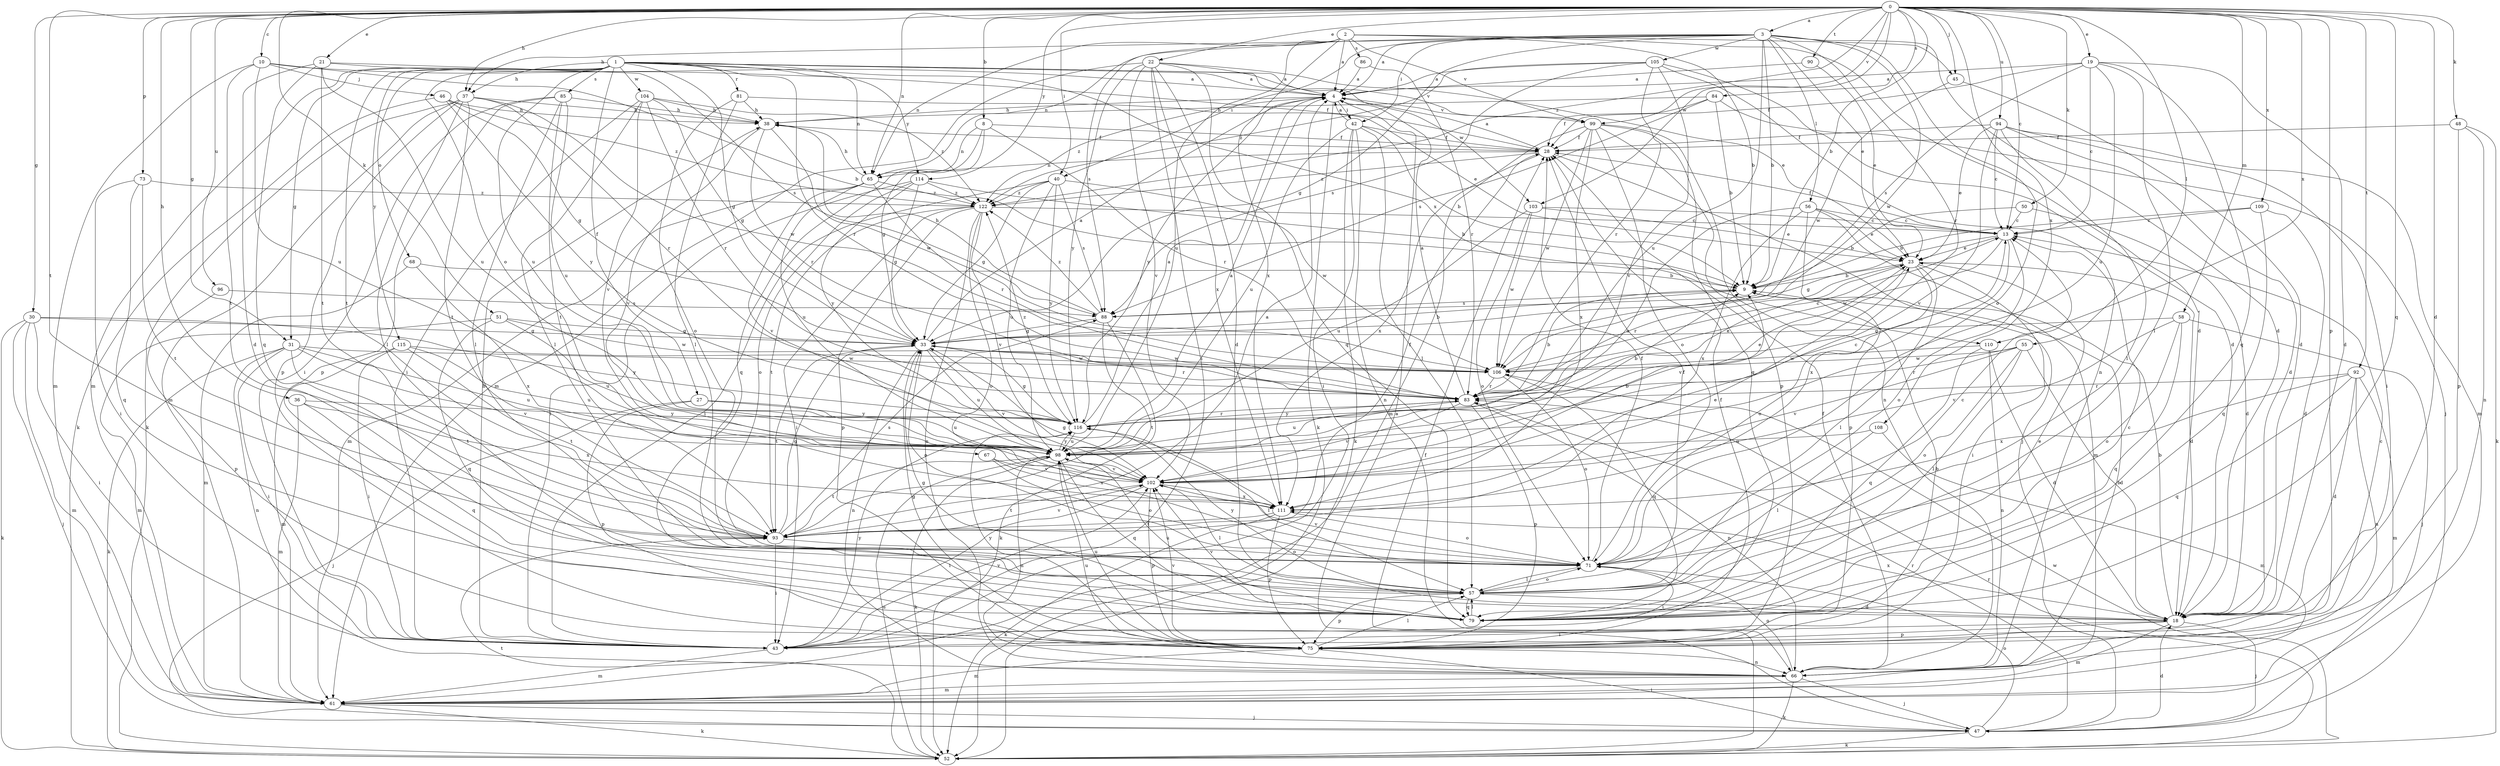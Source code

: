 strict digraph  {
0;
1;
2;
3;
4;
8;
9;
10;
13;
18;
19;
21;
22;
23;
27;
28;
30;
31;
33;
36;
37;
38;
40;
42;
43;
45;
46;
47;
48;
50;
51;
52;
55;
56;
57;
58;
61;
65;
66;
67;
68;
71;
73;
75;
79;
81;
83;
84;
85;
86;
88;
90;
92;
93;
94;
96;
98;
99;
102;
103;
104;
105;
106;
108;
109;
110;
111;
114;
115;
116;
122;
0 -> 3  [label=a];
0 -> 8  [label=b];
0 -> 9  [label=b];
0 -> 10  [label=c];
0 -> 13  [label=c];
0 -> 18  [label=d];
0 -> 19  [label=e];
0 -> 21  [label=e];
0 -> 22  [label=e];
0 -> 30  [label=g];
0 -> 31  [label=g];
0 -> 36  [label=h];
0 -> 37  [label=h];
0 -> 40  [label=i];
0 -> 45  [label=j];
0 -> 48  [label=k];
0 -> 50  [label=k];
0 -> 51  [label=k];
0 -> 55  [label=l];
0 -> 58  [label=m];
0 -> 65  [label=n];
0 -> 73  [label=p];
0 -> 75  [label=p];
0 -> 79  [label=q];
0 -> 84  [label=s];
0 -> 90  [label=t];
0 -> 92  [label=t];
0 -> 93  [label=t];
0 -> 94  [label=u];
0 -> 96  [label=u];
0 -> 99  [label=v];
0 -> 103  [label=w];
0 -> 108  [label=x];
0 -> 109  [label=x];
0 -> 110  [label=x];
0 -> 114  [label=y];
0 -> 122  [label=z];
1 -> 4  [label=a];
1 -> 27  [label=f];
1 -> 31  [label=g];
1 -> 33  [label=g];
1 -> 37  [label=h];
1 -> 61  [label=m];
1 -> 65  [label=n];
1 -> 67  [label=o];
1 -> 68  [label=o];
1 -> 81  [label=r];
1 -> 83  [label=r];
1 -> 85  [label=s];
1 -> 93  [label=t];
1 -> 98  [label=u];
1 -> 99  [label=v];
1 -> 103  [label=w];
1 -> 104  [label=w];
1 -> 110  [label=x];
1 -> 114  [label=y];
1 -> 115  [label=y];
2 -> 4  [label=a];
2 -> 9  [label=b];
2 -> 18  [label=d];
2 -> 45  [label=j];
2 -> 65  [label=n];
2 -> 86  [label=s];
2 -> 88  [label=s];
2 -> 98  [label=u];
2 -> 99  [label=v];
2 -> 111  [label=x];
3 -> 4  [label=a];
3 -> 9  [label=b];
3 -> 18  [label=d];
3 -> 23  [label=e];
3 -> 33  [label=g];
3 -> 37  [label=h];
3 -> 40  [label=i];
3 -> 42  [label=i];
3 -> 56  [label=l];
3 -> 65  [label=n];
3 -> 71  [label=o];
3 -> 83  [label=r];
3 -> 98  [label=u];
3 -> 105  [label=w];
3 -> 106  [label=w];
4 -> 38  [label=h];
4 -> 42  [label=i];
4 -> 52  [label=k];
4 -> 99  [label=v];
4 -> 116  [label=y];
4 -> 122  [label=z];
8 -> 28  [label=f];
8 -> 33  [label=g];
8 -> 65  [label=n];
8 -> 79  [label=q];
8 -> 83  [label=r];
9 -> 88  [label=s];
10 -> 9  [label=b];
10 -> 28  [label=f];
10 -> 46  [label=j];
10 -> 61  [label=m];
10 -> 93  [label=t];
10 -> 98  [label=u];
13 -> 23  [label=e];
13 -> 28  [label=f];
13 -> 33  [label=g];
13 -> 71  [label=o];
13 -> 106  [label=w];
13 -> 111  [label=x];
18 -> 9  [label=b];
18 -> 43  [label=i];
18 -> 47  [label=j];
18 -> 61  [label=m];
18 -> 75  [label=p];
18 -> 111  [label=x];
19 -> 4  [label=a];
19 -> 13  [label=c];
19 -> 18  [label=d];
19 -> 28  [label=f];
19 -> 57  [label=l];
19 -> 79  [label=q];
19 -> 88  [label=s];
19 -> 98  [label=u];
21 -> 4  [label=a];
21 -> 18  [label=d];
21 -> 79  [label=q];
21 -> 88  [label=s];
21 -> 93  [label=t];
21 -> 98  [label=u];
22 -> 4  [label=a];
22 -> 18  [label=d];
22 -> 23  [label=e];
22 -> 43  [label=i];
22 -> 61  [label=m];
22 -> 79  [label=q];
22 -> 102  [label=v];
22 -> 111  [label=x];
22 -> 116  [label=y];
23 -> 9  [label=b];
23 -> 18  [label=d];
23 -> 43  [label=i];
23 -> 57  [label=l];
23 -> 71  [label=o];
23 -> 83  [label=r];
23 -> 102  [label=v];
27 -> 47  [label=j];
27 -> 75  [label=p];
27 -> 98  [label=u];
27 -> 116  [label=y];
28 -> 4  [label=a];
28 -> 47  [label=j];
28 -> 65  [label=n];
28 -> 111  [label=x];
28 -> 122  [label=z];
30 -> 33  [label=g];
30 -> 43  [label=i];
30 -> 47  [label=j];
30 -> 52  [label=k];
30 -> 61  [label=m];
30 -> 116  [label=y];
31 -> 43  [label=i];
31 -> 52  [label=k];
31 -> 66  [label=n];
31 -> 93  [label=t];
31 -> 98  [label=u];
31 -> 102  [label=v];
31 -> 106  [label=w];
33 -> 4  [label=a];
33 -> 9  [label=b];
33 -> 66  [label=n];
33 -> 71  [label=o];
33 -> 83  [label=r];
33 -> 93  [label=t];
33 -> 98  [label=u];
33 -> 102  [label=v];
33 -> 106  [label=w];
36 -> 61  [label=m];
36 -> 79  [label=q];
36 -> 111  [label=x];
36 -> 116  [label=y];
37 -> 38  [label=h];
37 -> 52  [label=k];
37 -> 57  [label=l];
37 -> 61  [label=m];
37 -> 75  [label=p];
37 -> 83  [label=r];
37 -> 93  [label=t];
37 -> 106  [label=w];
38 -> 28  [label=f];
38 -> 83  [label=r];
38 -> 102  [label=v];
38 -> 106  [label=w];
40 -> 33  [label=g];
40 -> 43  [label=i];
40 -> 88  [label=s];
40 -> 98  [label=u];
40 -> 106  [label=w];
40 -> 116  [label=y];
40 -> 122  [label=z];
42 -> 4  [label=a];
42 -> 9  [label=b];
42 -> 28  [label=f];
42 -> 43  [label=i];
42 -> 52  [label=k];
42 -> 57  [label=l];
42 -> 66  [label=n];
42 -> 98  [label=u];
43 -> 38  [label=h];
43 -> 61  [label=m];
43 -> 102  [label=v];
43 -> 116  [label=y];
45 -> 18  [label=d];
45 -> 106  [label=w];
46 -> 33  [label=g];
46 -> 38  [label=h];
46 -> 52  [label=k];
46 -> 116  [label=y];
46 -> 122  [label=z];
47 -> 4  [label=a];
47 -> 18  [label=d];
47 -> 52  [label=k];
47 -> 71  [label=o];
47 -> 83  [label=r];
48 -> 28  [label=f];
48 -> 52  [label=k];
48 -> 66  [label=n];
48 -> 75  [label=p];
50 -> 9  [label=b];
50 -> 13  [label=c];
50 -> 18  [label=d];
51 -> 33  [label=g];
51 -> 61  [label=m];
51 -> 79  [label=q];
51 -> 98  [label=u];
51 -> 106  [label=w];
52 -> 28  [label=f];
52 -> 83  [label=r];
52 -> 93  [label=t];
52 -> 98  [label=u];
52 -> 106  [label=w];
55 -> 18  [label=d];
55 -> 57  [label=l];
55 -> 71  [label=o];
55 -> 83  [label=r];
55 -> 102  [label=v];
55 -> 106  [label=w];
56 -> 13  [label=c];
56 -> 23  [label=e];
56 -> 61  [label=m];
56 -> 75  [label=p];
56 -> 98  [label=u];
56 -> 111  [label=x];
57 -> 18  [label=d];
57 -> 28  [label=f];
57 -> 71  [label=o];
57 -> 75  [label=p];
57 -> 79  [label=q];
57 -> 116  [label=y];
58 -> 33  [label=g];
58 -> 47  [label=j];
58 -> 71  [label=o];
58 -> 79  [label=q];
58 -> 102  [label=v];
61 -> 47  [label=j];
61 -> 52  [label=k];
65 -> 38  [label=h];
65 -> 61  [label=m];
65 -> 83  [label=r];
65 -> 98  [label=u];
65 -> 102  [label=v];
65 -> 122  [label=z];
66 -> 9  [label=b];
66 -> 28  [label=f];
66 -> 47  [label=j];
66 -> 52  [label=k];
66 -> 61  [label=m];
66 -> 71  [label=o];
66 -> 98  [label=u];
67 -> 71  [label=o];
67 -> 102  [label=v];
67 -> 111  [label=x];
68 -> 9  [label=b];
68 -> 61  [label=m];
68 -> 111  [label=x];
71 -> 13  [label=c];
71 -> 28  [label=f];
71 -> 43  [label=i];
71 -> 57  [label=l];
71 -> 102  [label=v];
73 -> 43  [label=i];
73 -> 79  [label=q];
73 -> 93  [label=t];
73 -> 122  [label=z];
75 -> 9  [label=b];
75 -> 13  [label=c];
75 -> 28  [label=f];
75 -> 33  [label=g];
75 -> 47  [label=j];
75 -> 57  [label=l];
75 -> 61  [label=m];
75 -> 66  [label=n];
75 -> 98  [label=u];
75 -> 102  [label=v];
75 -> 116  [label=y];
79 -> 13  [label=c];
79 -> 23  [label=e];
79 -> 33  [label=g];
79 -> 57  [label=l];
79 -> 98  [label=u];
79 -> 102  [label=v];
81 -> 23  [label=e];
81 -> 38  [label=h];
81 -> 57  [label=l];
81 -> 71  [label=o];
83 -> 4  [label=a];
83 -> 9  [label=b];
83 -> 23  [label=e];
83 -> 66  [label=n];
83 -> 75  [label=p];
83 -> 98  [label=u];
83 -> 102  [label=v];
83 -> 116  [label=y];
84 -> 9  [label=b];
84 -> 28  [label=f];
84 -> 38  [label=h];
84 -> 47  [label=j];
84 -> 88  [label=s];
85 -> 38  [label=h];
85 -> 43  [label=i];
85 -> 57  [label=l];
85 -> 75  [label=p];
85 -> 93  [label=t];
85 -> 98  [label=u];
86 -> 4  [label=a];
86 -> 83  [label=r];
88 -> 33  [label=g];
88 -> 38  [label=h];
88 -> 52  [label=k];
88 -> 93  [label=t];
88 -> 122  [label=z];
90 -> 4  [label=a];
90 -> 23  [label=e];
92 -> 18  [label=d];
92 -> 61  [label=m];
92 -> 66  [label=n];
92 -> 79  [label=q];
92 -> 83  [label=r];
92 -> 111  [label=x];
93 -> 4  [label=a];
93 -> 23  [label=e];
93 -> 28  [label=f];
93 -> 33  [label=g];
93 -> 43  [label=i];
93 -> 71  [label=o];
93 -> 88  [label=s];
93 -> 102  [label=v];
94 -> 13  [label=c];
94 -> 18  [label=d];
94 -> 23  [label=e];
94 -> 28  [label=f];
94 -> 43  [label=i];
94 -> 57  [label=l];
94 -> 61  [label=m];
94 -> 102  [label=v];
96 -> 75  [label=p];
96 -> 88  [label=s];
98 -> 4  [label=a];
98 -> 13  [label=c];
98 -> 52  [label=k];
98 -> 66  [label=n];
98 -> 79  [label=q];
98 -> 93  [label=t];
98 -> 102  [label=v];
98 -> 116  [label=y];
99 -> 28  [label=f];
99 -> 61  [label=m];
99 -> 66  [label=n];
99 -> 71  [label=o];
99 -> 75  [label=p];
99 -> 79  [label=q];
99 -> 106  [label=w];
99 -> 111  [label=x];
102 -> 9  [label=b];
102 -> 43  [label=i];
102 -> 57  [label=l];
102 -> 75  [label=p];
102 -> 93  [label=t];
102 -> 111  [label=x];
103 -> 13  [label=c];
103 -> 23  [label=e];
103 -> 71  [label=o];
103 -> 98  [label=u];
103 -> 106  [label=w];
104 -> 33  [label=g];
104 -> 38  [label=h];
104 -> 43  [label=i];
104 -> 57  [label=l];
104 -> 83  [label=r];
104 -> 102  [label=v];
104 -> 122  [label=z];
105 -> 4  [label=a];
105 -> 18  [label=d];
105 -> 66  [label=n];
105 -> 83  [label=r];
105 -> 88  [label=s];
105 -> 102  [label=v];
105 -> 122  [label=z];
106 -> 13  [label=c];
106 -> 71  [label=o];
106 -> 79  [label=q];
106 -> 83  [label=r];
108 -> 57  [label=l];
108 -> 61  [label=m];
108 -> 98  [label=u];
109 -> 9  [label=b];
109 -> 13  [label=c];
109 -> 18  [label=d];
109 -> 79  [label=q];
110 -> 18  [label=d];
110 -> 66  [label=n];
110 -> 79  [label=q];
110 -> 106  [label=w];
111 -> 33  [label=g];
111 -> 52  [label=k];
111 -> 71  [label=o];
111 -> 75  [label=p];
111 -> 93  [label=t];
114 -> 9  [label=b];
114 -> 33  [label=g];
114 -> 43  [label=i];
114 -> 71  [label=o];
114 -> 116  [label=y];
114 -> 122  [label=z];
115 -> 43  [label=i];
115 -> 61  [label=m];
115 -> 93  [label=t];
115 -> 98  [label=u];
115 -> 106  [label=w];
116 -> 4  [label=a];
116 -> 9  [label=b];
116 -> 23  [label=e];
116 -> 33  [label=g];
116 -> 57  [label=l];
116 -> 83  [label=r];
116 -> 98  [label=u];
116 -> 122  [label=z];
122 -> 13  [label=c];
122 -> 43  [label=i];
122 -> 66  [label=n];
122 -> 71  [label=o];
122 -> 75  [label=p];
122 -> 93  [label=t];
122 -> 102  [label=v];
}
